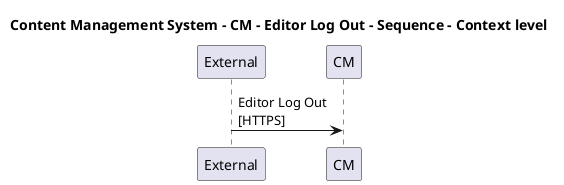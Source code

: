@startuml

title Content Management System - CM - Editor Log Out - Sequence - Context level

participant "External" as C4InterFlow.SoftwareSystems.ExternalSystem
participant "CM" as ContentManagementSystem.SoftwareSystems.CM

C4InterFlow.SoftwareSystems.ExternalSystem -> ContentManagementSystem.SoftwareSystems.CM : Editor Log Out\n[HTTPS]


@enduml
